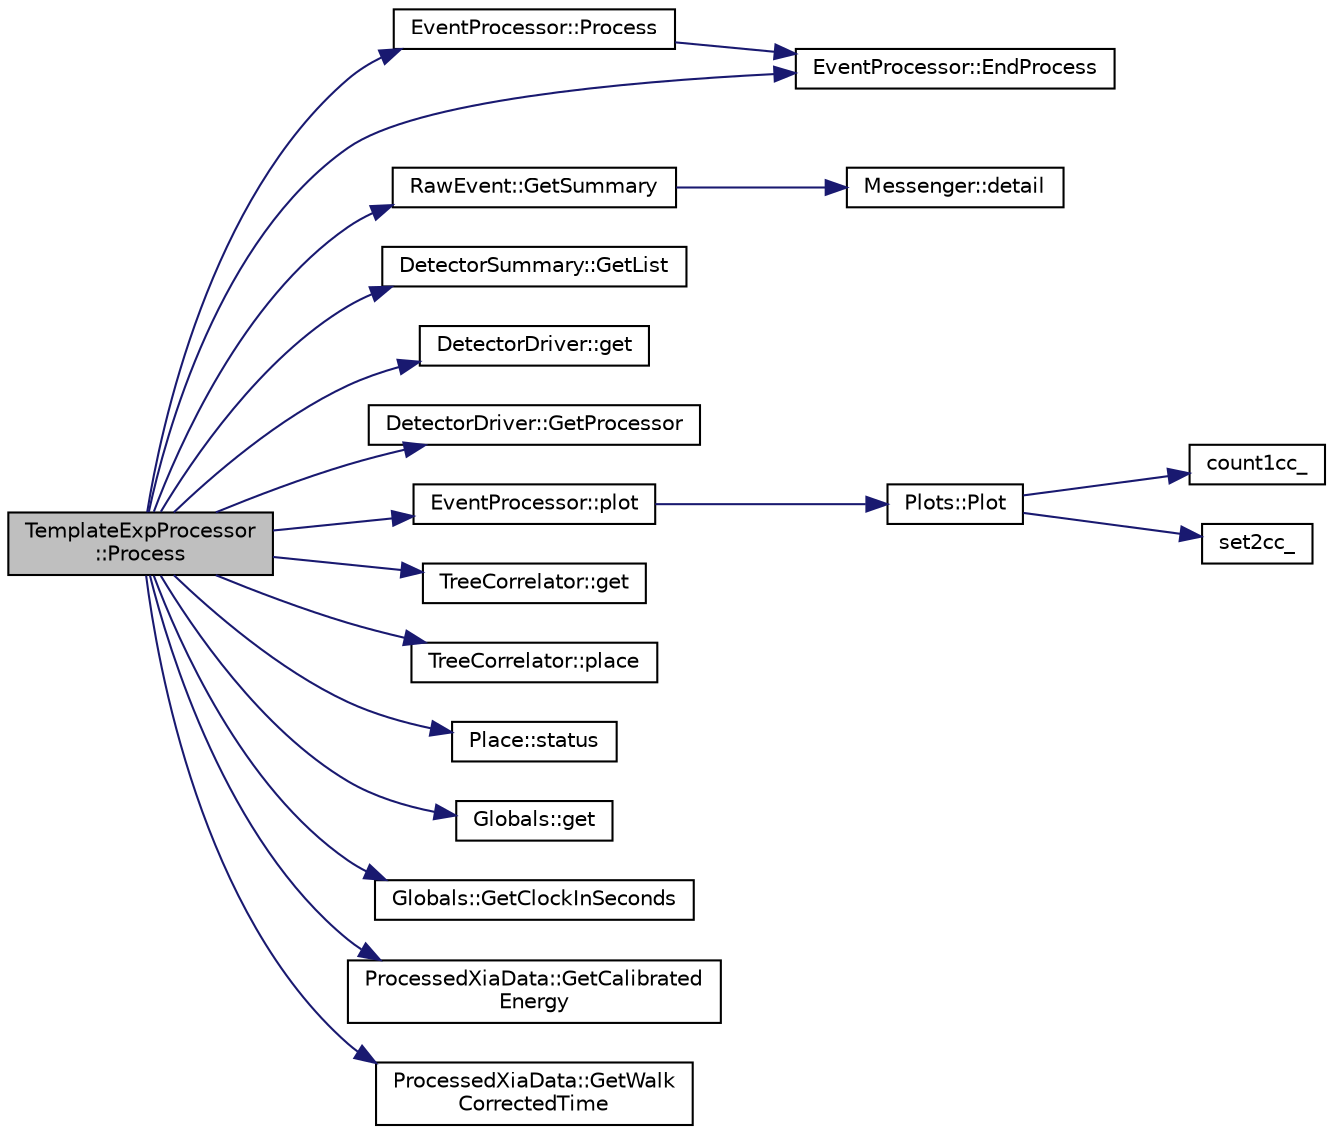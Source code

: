 digraph "TemplateExpProcessor::Process"
{
  edge [fontname="Helvetica",fontsize="10",labelfontname="Helvetica",labelfontsize="10"];
  node [fontname="Helvetica",fontsize="10",shape=record];
  rankdir="LR";
  Node1 [label="TemplateExpProcessor\l::Process",height=0.2,width=0.4,color="black", fillcolor="grey75", style="filled", fontcolor="black"];
  Node1 -> Node2 [color="midnightblue",fontsize="10",style="solid",fontname="Helvetica"];
  Node2 [label="EventProcessor::Process",height=0.2,width=0.4,color="black", fillcolor="white", style="filled",URL="$d6/d65/class_event_processor.html#ae2d41a947da0cb509fd0ca85f6caa0fc"];
  Node2 -> Node3 [color="midnightblue",fontsize="10",style="solid",fontname="Helvetica"];
  Node3 [label="EventProcessor::EndProcess",height=0.2,width=0.4,color="black", fillcolor="white", style="filled",URL="$d6/d65/class_event_processor.html#a301eb8d69b3ceeeb4e69ce84a685f5a1"];
  Node1 -> Node4 [color="midnightblue",fontsize="10",style="solid",fontname="Helvetica"];
  Node4 [label="RawEvent::GetSummary",height=0.2,width=0.4,color="black", fillcolor="white", style="filled",URL="$dc/d32/class_raw_event.html#a0405b96da430f69eb01fc8a7668420cc",tooltip="Get a pointer to a specific detector summary. "];
  Node4 -> Node5 [color="midnightblue",fontsize="10",style="solid",fontname="Helvetica"];
  Node5 [label="Messenger::detail",height=0.2,width=0.4,color="black", fillcolor="white", style="filled",URL="$d6/dc9/class_messenger.html#a24d0db0aece5830b3de62310f5753be8"];
  Node1 -> Node6 [color="midnightblue",fontsize="10",style="solid",fontname="Helvetica"];
  Node6 [label="DetectorSummary::GetList",height=0.2,width=0.4,color="black", fillcolor="white", style="filled",URL="$da/d8d/class_detector_summary.html#ade277162067150739e660ab74cc9082d"];
  Node1 -> Node7 [color="midnightblue",fontsize="10",style="solid",fontname="Helvetica"];
  Node7 [label="DetectorDriver::get",height=0.2,width=0.4,color="black", fillcolor="white", style="filled",URL="$de/d91/class_detector_driver.html#a374a759674faebb18f7a2b4fa06c7a70"];
  Node1 -> Node8 [color="midnightblue",fontsize="10",style="solid",fontname="Helvetica"];
  Node8 [label="DetectorDriver::GetProcessor",height=0.2,width=0.4,color="black", fillcolor="white", style="filled",URL="$de/d91/class_detector_driver.html#a6ce198d768456df664cf8ebab4bdbcb0"];
  Node1 -> Node9 [color="midnightblue",fontsize="10",style="solid",fontname="Helvetica"];
  Node9 [label="EventProcessor::plot",height=0.2,width=0.4,color="black", fillcolor="white", style="filled",URL="$d6/d65/class_event_processor.html#ad5201bb392726e409ba2a6ac44e764d8",tooltip="Implementation of the plot command to interface with the DAMM routines. "];
  Node9 -> Node10 [color="midnightblue",fontsize="10",style="solid",fontname="Helvetica"];
  Node10 [label="Plots::Plot",height=0.2,width=0.4,color="black", fillcolor="white", style="filled",URL="$d7/d8b/class_plots.html#a68849b82c8c7a5d57f972cbd8de83328",tooltip="Plots into histogram defined by dammId. "];
  Node10 -> Node11 [color="midnightblue",fontsize="10",style="solid",fontname="Helvetica"];
  Node11 [label="count1cc_",height=0.2,width=0.4,color="black", fillcolor="white", style="filled",URL="$da/d57/_scanor_8hpp.html#a31aca3d0ff704e08f8f8968288ae7895",tooltip="Defines the DAMM function to call for 1D hists */. "];
  Node10 -> Node12 [color="midnightblue",fontsize="10",style="solid",fontname="Helvetica"];
  Node12 [label="set2cc_",height=0.2,width=0.4,color="black", fillcolor="white", style="filled",URL="$da/d57/_scanor_8hpp.html#a8b0a662ebdb3f947ba8470bf89f11c3a",tooltip="Defines the DAMM function to call for 2D hists */. "];
  Node1 -> Node13 [color="midnightblue",fontsize="10",style="solid",fontname="Helvetica"];
  Node13 [label="TreeCorrelator::get",height=0.2,width=0.4,color="black", fillcolor="white", style="filled",URL="$d3/d2c/class_tree_correlator.html#a4f70fdbb0d6dead4212d8e926ce1755f"];
  Node1 -> Node14 [color="midnightblue",fontsize="10",style="solid",fontname="Helvetica"];
  Node14 [label="TreeCorrelator::place",height=0.2,width=0.4,color="black", fillcolor="white", style="filled",URL="$d3/d2c/class_tree_correlator.html#aadf6cf8c8bedbbde03fb678667c7cb01"];
  Node1 -> Node15 [color="midnightblue",fontsize="10",style="solid",fontname="Helvetica"];
  Node15 [label="Place::status",height=0.2,width=0.4,color="black", fillcolor="white", style="filled",URL="$dd/d21/class_place.html#adbd2dfae258717a40107ad34ebe248c1"];
  Node1 -> Node16 [color="midnightblue",fontsize="10",style="solid",fontname="Helvetica"];
  Node16 [label="Globals::get",height=0.2,width=0.4,color="black", fillcolor="white", style="filled",URL="$d3/daf/class_globals.html#ae66fa0173342202c96b13d71a6522512",tooltip="Instance is created upon first call. "];
  Node1 -> Node17 [color="midnightblue",fontsize="10",style="solid",fontname="Helvetica"];
  Node17 [label="Globals::GetClockInSeconds",height=0.2,width=0.4,color="black", fillcolor="white", style="filled",URL="$d3/daf/class_globals.html#a02ea3605db675e1c5504de0ff317d16b"];
  Node1 -> Node18 [color="midnightblue",fontsize="10",style="solid",fontname="Helvetica"];
  Node18 [label="ProcessedXiaData::GetCalibrated\lEnergy",height=0.2,width=0.4,color="black", fillcolor="white", style="filled",URL="$df/d3c/class_processed_xia_data.html#ab9364a5f0a990ef3f27baa902d1c6036"];
  Node1 -> Node19 [color="midnightblue",fontsize="10",style="solid",fontname="Helvetica"];
  Node19 [label="ProcessedXiaData::GetWalk\lCorrectedTime",height=0.2,width=0.4,color="black", fillcolor="white", style="filled",URL="$df/d3c/class_processed_xia_data.html#a796159b153b67faaaaf00650d4469ab4"];
  Node1 -> Node3 [color="midnightblue",fontsize="10",style="solid",fontname="Helvetica"];
}
